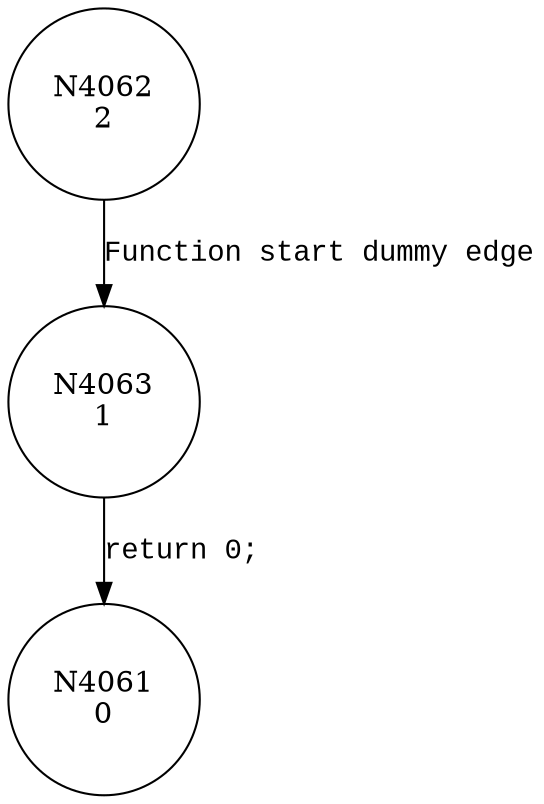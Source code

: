 digraph __startrek_cs_t3 {
4062 [shape="circle" label="N4062\n2"]
4063 [shape="circle" label="N4063\n1"]
4061 [shape="circle" label="N4061\n0"]
4062 -> 4063 [label="Function start dummy edge" fontname="Courier New"]
4063 -> 4061 [label="return 0;" fontname="Courier New"]
}